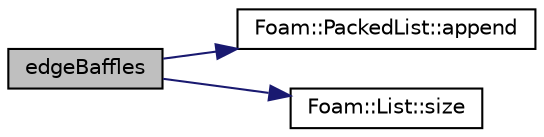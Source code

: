 digraph "edgeBaffles"
{
  bgcolor="transparent";
  edge [fontname="Helvetica",fontsize="10",labelfontname="Helvetica",labelfontsize="10"];
  node [fontname="Helvetica",fontsize="10",shape=record];
  rankdir="LR";
  Node1171 [label="edgeBaffles",height=0.2,width=0.4,color="black", fillcolor="grey75", style="filled", fontcolor="black"];
  Node1171 -> Node1172 [color="midnightblue",fontsize="10",style="solid",fontname="Helvetica"];
  Node1172 [label="Foam::PackedList::append",height=0.2,width=0.4,color="black",URL="$a27053.html#abc9a8b3af52d2a65082239e1e3a4f344",tooltip="Append a value at the end of the list. "];
  Node1171 -> Node1173 [color="midnightblue",fontsize="10",style="solid",fontname="Helvetica"];
  Node1173 [label="Foam::List::size",height=0.2,width=0.4,color="black",URL="$a26833.html#a8a5f6fa29bd4b500caf186f60245b384",tooltip="Override size to be inconsistent with allocated storage. "];
}
